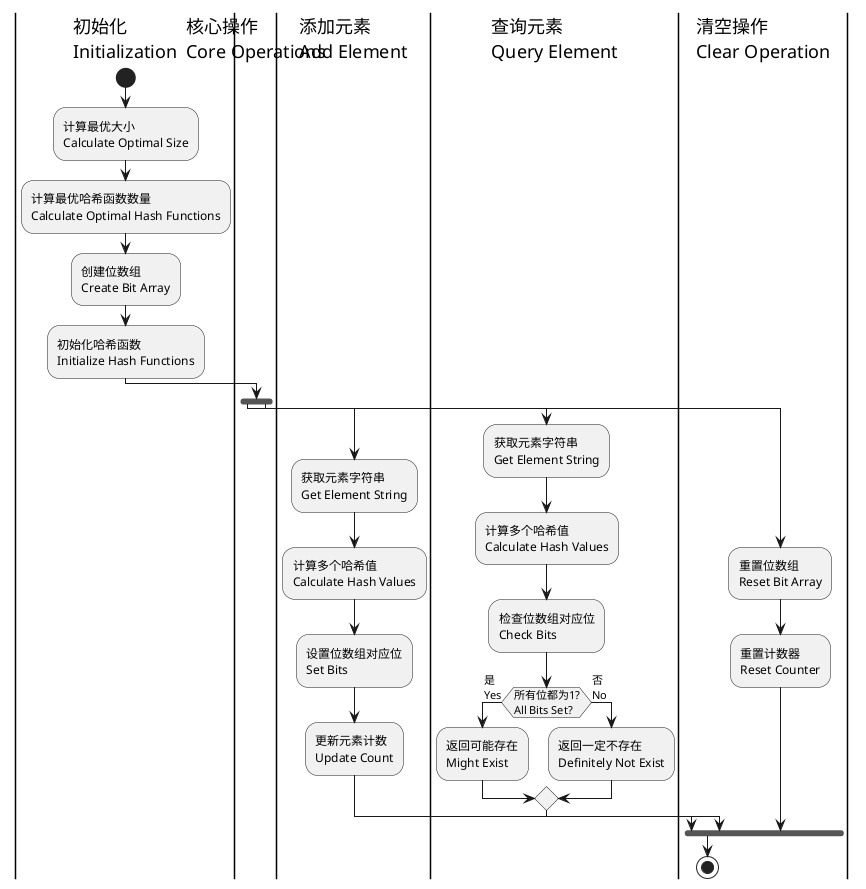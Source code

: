 @startuml 布隆过滤器流程

skinparam backgroundColor white
scale max 800 width
scale max 1100 height

|初始化\nInitialization|
start
:计算最优大小\nCalculate Optimal Size;
:计算最优哈希函数数量\nCalculate Optimal Hash Functions;
:创建位数组\nCreate Bit Array;
:初始化哈希函数\nInitialize Hash Functions;

|核心操作\nCore Operations|
fork
    |添加元素\nAdd Element|
    :获取元素字符串\nGet Element String;
    :计算多个哈希值\nCalculate Hash Values;
    :设置位数组对应位\nSet Bits;
    :更新元素计数\nUpdate Count;

fork again
    |查询元素\nQuery Element|
    :获取元素字符串\nGet Element String;
    :计算多个哈希值\nCalculate Hash Values;
    :检查位数组对应位\nCheck Bits;
    if (所有位都为1?\nAll Bits Set?) then (是\nYes)
        :返回可能存在\nMight Exist;
    else (否\nNo)
        :返回一定不存在\nDefinitely Not Exist;
    endif

fork again
    |清空操作\nClear Operation|
    :重置位数组\nReset Bit Array;
    :重置计数器\nReset Counter;
end fork

stop

@enduml